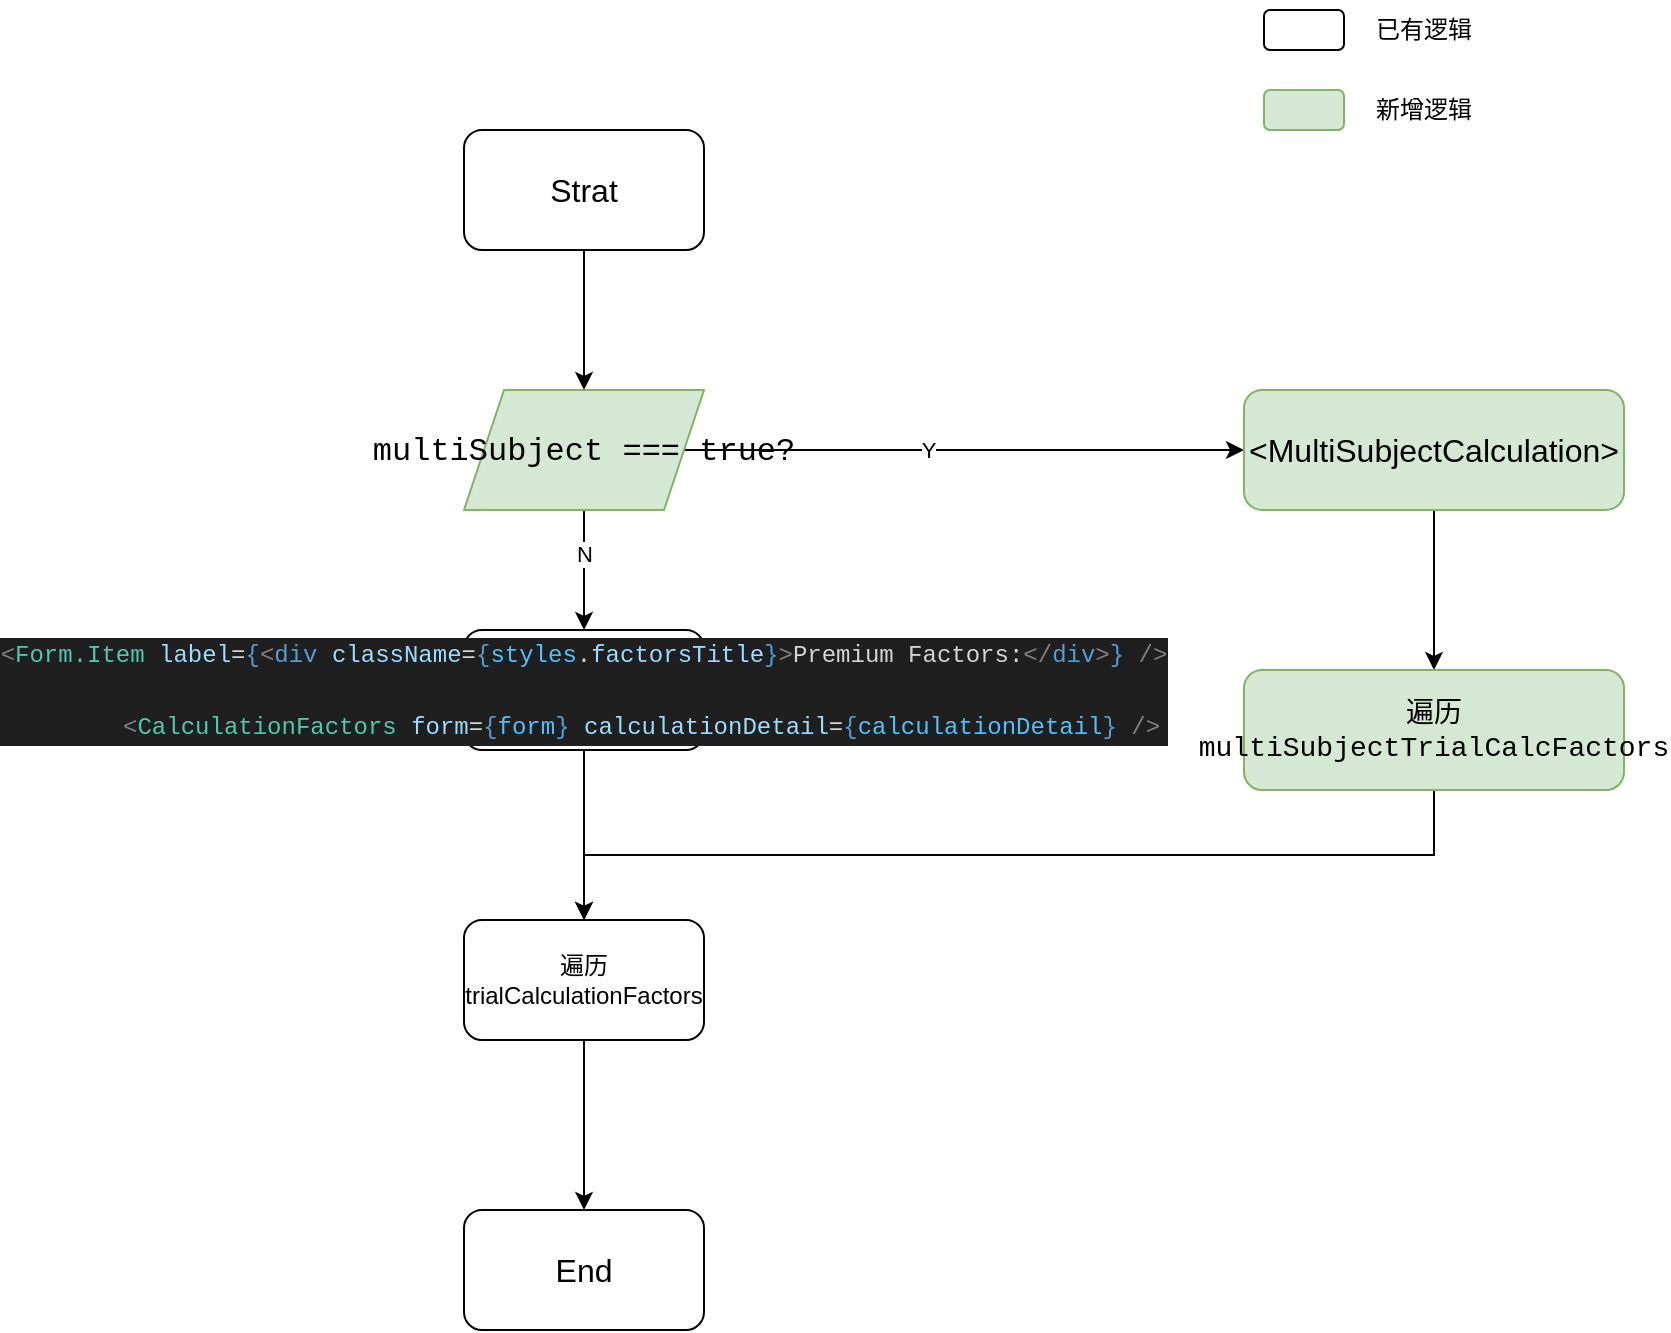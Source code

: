 <mxfile version="26.1.1">
  <diagram name="Page-1" id="FtTGXNtZOGxSPJ5oTYqy">
    <mxGraphModel dx="2261" dy="819" grid="1" gridSize="10" guides="1" tooltips="1" connect="1" arrows="1" fold="1" page="1" pageScale="1" pageWidth="827" pageHeight="1169" math="0" shadow="0">
      <root>
        <mxCell id="0" />
        <mxCell id="1" parent="0" />
        <mxCell id="JIvI2XGANF61RlIR17x4-4" style="edgeStyle=orthogonalEdgeStyle;rounded=0;orthogonalLoop=1;jettySize=auto;html=1;exitX=0.5;exitY=1;exitDx=0;exitDy=0;entryX=0.5;entryY=0;entryDx=0;entryDy=0;" parent="1" source="JIvI2XGANF61RlIR17x4-1" target="JIvI2XGANF61RlIR17x4-3" edge="1">
          <mxGeometry relative="1" as="geometry" />
        </mxCell>
        <mxCell id="JIvI2XGANF61RlIR17x4-1" value="Strat" style="rounded=1;whiteSpace=wrap;html=1;fontSize=16;" parent="1" vertex="1">
          <mxGeometry x="170" y="160" width="120" height="60" as="geometry" />
        </mxCell>
        <mxCell id="JIvI2XGANF61RlIR17x4-8" style="edgeStyle=orthogonalEdgeStyle;rounded=0;orthogonalLoop=1;jettySize=auto;html=1;exitX=0.5;exitY=1;exitDx=0;exitDy=0;entryX=0.5;entryY=0;entryDx=0;entryDy=0;" parent="1" source="JIvI2XGANF61RlIR17x4-2" target="JIvI2XGANF61RlIR17x4-7" edge="1">
          <mxGeometry relative="1" as="geometry" />
        </mxCell>
        <mxCell id="JIvI2XGANF61RlIR17x4-2" value="&lt;div style=&quot;color: rgb(204, 204, 204); background-color: rgb(31, 31, 31); font-family: Menlo, Monaco, &amp;quot;Courier New&amp;quot;, monospace; line-height: 18px; white-space: pre;&quot;&gt;&lt;div&gt;&lt;span style=&quot;color: #808080;&quot;&gt;&amp;lt;&lt;/span&gt;&lt;span style=&quot;color: #4ec9b0;&quot;&gt;Form.Item&lt;/span&gt; &lt;span style=&quot;color: #9cdcfe;&quot;&gt;label&lt;/span&gt;&lt;span style=&quot;color: #d4d4d4;&quot;&gt;=&lt;/span&gt;&lt;span style=&quot;color: #569cd6;&quot;&gt;{&lt;/span&gt;&lt;span style=&quot;color: #808080;&quot;&gt;&amp;lt;&lt;/span&gt;&lt;span style=&quot;color: #569cd6;&quot;&gt;div&lt;/span&gt;&lt;span style=&quot;color: #d4d4d4;&quot;&gt; &lt;/span&gt;&lt;span style=&quot;color: #9cdcfe;&quot;&gt;className&lt;/span&gt;&lt;span style=&quot;color: #d4d4d4;&quot;&gt;=&lt;/span&gt;&lt;span style=&quot;color: #569cd6;&quot;&gt;{&lt;/span&gt;&lt;span style=&quot;color: #4fc1ff;&quot;&gt;styles&lt;/span&gt;&lt;span style=&quot;color: #d4d4d4;&quot;&gt;.&lt;/span&gt;&lt;span style=&quot;color: #9cdcfe;&quot;&gt;factorsTitle&lt;/span&gt;&lt;span style=&quot;color: #569cd6;&quot;&gt;}&lt;/span&gt;&lt;span style=&quot;color: #808080;&quot;&gt;&amp;gt;&lt;/span&gt;&lt;span style=&quot;color: #d4d4d4;&quot;&gt;Premium Factors:&lt;/span&gt;&lt;span style=&quot;color: #808080;&quot;&gt;&amp;lt;/&lt;/span&gt;&lt;span style=&quot;color: #569cd6;&quot;&gt;div&lt;/span&gt;&lt;span style=&quot;color: #808080;&quot;&gt;&amp;gt;&lt;/span&gt;&lt;span style=&quot;color: #569cd6;&quot;&gt;}&lt;/span&gt; &lt;span style=&quot;color: #808080;&quot;&gt;/&amp;gt;&lt;/span&gt;&lt;/div&gt;&lt;br&gt;&lt;div&gt;        &lt;span style=&quot;color: #808080;&quot;&gt;&amp;lt;&lt;/span&gt;&lt;span style=&quot;color: #4ec9b0;&quot;&gt;CalculationFactors&lt;/span&gt; &lt;span style=&quot;color: #9cdcfe;&quot;&gt;form&lt;/span&gt;&lt;span style=&quot;color: #d4d4d4;&quot;&gt;=&lt;/span&gt;&lt;span style=&quot;color: #569cd6;&quot;&gt;{&lt;/span&gt;&lt;span style=&quot;color: #4fc1ff;&quot;&gt;form&lt;/span&gt;&lt;span style=&quot;color: #569cd6;&quot;&gt;}&lt;/span&gt; &lt;span style=&quot;color: #9cdcfe;&quot;&gt;calculationDetail&lt;/span&gt;&lt;span style=&quot;color: #d4d4d4;&quot;&gt;=&lt;/span&gt;&lt;span style=&quot;color: #569cd6;&quot;&gt;{&lt;/span&gt;&lt;span style=&quot;color: #4fc1ff;&quot;&gt;calculationDetail&lt;/span&gt;&lt;span style=&quot;color: #569cd6;&quot;&gt;}&lt;/span&gt; &lt;span style=&quot;color: #808080;&quot;&gt;/&amp;gt;&lt;/span&gt;&lt;/div&gt;&lt;/div&gt;" style="rounded=1;whiteSpace=wrap;html=1;" parent="1" vertex="1">
          <mxGeometry x="170" y="410" width="120" height="60" as="geometry" />
        </mxCell>
        <mxCell id="JIvI2XGANF61RlIR17x4-5" style="edgeStyle=orthogonalEdgeStyle;rounded=0;orthogonalLoop=1;jettySize=auto;html=1;exitX=0.5;exitY=1;exitDx=0;exitDy=0;entryX=0.5;entryY=0;entryDx=0;entryDy=0;" parent="1" source="JIvI2XGANF61RlIR17x4-3" target="JIvI2XGANF61RlIR17x4-2" edge="1">
          <mxGeometry relative="1" as="geometry" />
        </mxCell>
        <mxCell id="JIvI2XGANF61RlIR17x4-6" value="N" style="edgeLabel;html=1;align=center;verticalAlign=middle;resizable=0;points=[];" parent="JIvI2XGANF61RlIR17x4-5" vertex="1" connectable="0">
          <mxGeometry x="-0.267" relative="1" as="geometry">
            <mxPoint as="offset" />
          </mxGeometry>
        </mxCell>
        <mxCell id="JIvI2XGANF61RlIR17x4-10" style="edgeStyle=orthogonalEdgeStyle;rounded=0;orthogonalLoop=1;jettySize=auto;html=1;exitX=1;exitY=0.5;exitDx=0;exitDy=0;entryX=0;entryY=0.5;entryDx=0;entryDy=0;" parent="1" source="JIvI2XGANF61RlIR17x4-3" target="JIvI2XGANF61RlIR17x4-9" edge="1">
          <mxGeometry relative="1" as="geometry" />
        </mxCell>
        <mxCell id="JIvI2XGANF61RlIR17x4-11" value="Y" style="edgeLabel;html=1;align=center;verticalAlign=middle;resizable=0;points=[];" parent="JIvI2XGANF61RlIR17x4-10" vertex="1" connectable="0">
          <mxGeometry x="-0.133" relative="1" as="geometry">
            <mxPoint as="offset" />
          </mxGeometry>
        </mxCell>
        <mxCell id="JIvI2XGANF61RlIR17x4-3" value="&lt;span style=&quot;font-family: Consolas, &amp;quot;Bitstream Vera Sans Mono&amp;quot;, &amp;quot;Courier New&amp;quot;, Courier, monospace; text-align: left; white-space: pre;&quot;&gt;multiSubject === true?&lt;/span&gt;" style="shape=parallelogram;perimeter=parallelogramPerimeter;whiteSpace=wrap;html=1;fixedSize=1;fontSize=16;fillColor=#d5e8d4;strokeColor=#82b366;" parent="1" vertex="1">
          <mxGeometry x="170" y="290" width="120" height="60" as="geometry" />
        </mxCell>
        <mxCell id="JIvI2XGANF61RlIR17x4-16" style="edgeStyle=orthogonalEdgeStyle;rounded=0;orthogonalLoop=1;jettySize=auto;html=1;exitX=0.5;exitY=1;exitDx=0;exitDy=0;entryX=0.5;entryY=0;entryDx=0;entryDy=0;" parent="1" source="JIvI2XGANF61RlIR17x4-7" target="JIvI2XGANF61RlIR17x4-15" edge="1">
          <mxGeometry relative="1" as="geometry" />
        </mxCell>
        <mxCell id="JIvI2XGANF61RlIR17x4-7" value="遍历trialCalculationFactors" style="rounded=1;whiteSpace=wrap;html=1;" parent="1" vertex="1">
          <mxGeometry x="170" y="555" width="120" height="60" as="geometry" />
        </mxCell>
        <mxCell id="JIvI2XGANF61RlIR17x4-13" style="edgeStyle=orthogonalEdgeStyle;rounded=0;orthogonalLoop=1;jettySize=auto;html=1;exitX=0.5;exitY=1;exitDx=0;exitDy=0;entryX=0.5;entryY=0;entryDx=0;entryDy=0;" parent="1" source="JIvI2XGANF61RlIR17x4-9" target="JIvI2XGANF61RlIR17x4-12" edge="1">
          <mxGeometry relative="1" as="geometry" />
        </mxCell>
        <mxCell id="JIvI2XGANF61RlIR17x4-9" value="&amp;lt;MultiSubjectCalculation&amp;gt;" style="rounded=1;whiteSpace=wrap;html=1;fontSize=16;fillColor=#d5e8d4;strokeColor=#82b366;" parent="1" vertex="1">
          <mxGeometry x="560" y="290" width="190" height="60" as="geometry" />
        </mxCell>
        <mxCell id="JIvI2XGANF61RlIR17x4-14" style="edgeStyle=orthogonalEdgeStyle;rounded=0;orthogonalLoop=1;jettySize=auto;html=1;exitX=0.5;exitY=1;exitDx=0;exitDy=0;entryX=0.5;entryY=0;entryDx=0;entryDy=0;" parent="1" source="JIvI2XGANF61RlIR17x4-12" target="JIvI2XGANF61RlIR17x4-7" edge="1">
          <mxGeometry relative="1" as="geometry" />
        </mxCell>
        <mxCell id="JIvI2XGANF61RlIR17x4-12" value="&lt;div&gt;&lt;span style=&quot;font-family: Consolas, &amp;quot;Bitstream Vera Sans Mono&amp;quot;, &amp;quot;Courier New&amp;quot;, Courier, monospace; font-size: 14px; text-align: left; white-space: pre;&quot;&gt;遍历&lt;/span&gt;&lt;/div&gt;&lt;span style=&quot;font-family: Consolas, &amp;quot;Bitstream Vera Sans Mono&amp;quot;, &amp;quot;Courier New&amp;quot;, Courier, monospace; font-size: 14px; text-align: left; white-space: pre;&quot;&gt;multiSubjectTrialCalcFactors&lt;/span&gt;" style="rounded=1;whiteSpace=wrap;html=1;fillColor=#d5e8d4;strokeColor=#82b366;" parent="1" vertex="1">
          <mxGeometry x="560" y="430" width="190" height="60" as="geometry" />
        </mxCell>
        <mxCell id="JIvI2XGANF61RlIR17x4-15" value="End" style="rounded=1;whiteSpace=wrap;html=1;fontSize=16;" parent="1" vertex="1">
          <mxGeometry x="170" y="700" width="120" height="60" as="geometry" />
        </mxCell>
        <mxCell id="IoKKMDSvscFr3m6sRWMi-5" value="" style="rounded=1;whiteSpace=wrap;html=1;" vertex="1" parent="1">
          <mxGeometry x="570" y="100" width="40" height="20" as="geometry" />
        </mxCell>
        <mxCell id="IoKKMDSvscFr3m6sRWMi-6" value="" style="rounded=1;whiteSpace=wrap;html=1;fillColor=#d5e8d4;strokeColor=#82b366;" vertex="1" parent="1">
          <mxGeometry x="570" y="140" width="40" height="20" as="geometry" />
        </mxCell>
        <mxCell id="IoKKMDSvscFr3m6sRWMi-7" value="已有逻辑" style="text;html=1;align=center;verticalAlign=middle;whiteSpace=wrap;rounded=0;" vertex="1" parent="1">
          <mxGeometry x="620" y="95" width="60" height="30" as="geometry" />
        </mxCell>
        <mxCell id="IoKKMDSvscFr3m6sRWMi-8" value="新增&lt;span style=&quot;background-color: transparent; color: light-dark(rgb(0, 0, 0), rgb(255, 255, 255));&quot;&gt;逻辑&lt;/span&gt;" style="text;html=1;align=center;verticalAlign=middle;whiteSpace=wrap;rounded=0;" vertex="1" parent="1">
          <mxGeometry x="620" y="135" width="60" height="30" as="geometry" />
        </mxCell>
      </root>
    </mxGraphModel>
  </diagram>
</mxfile>
